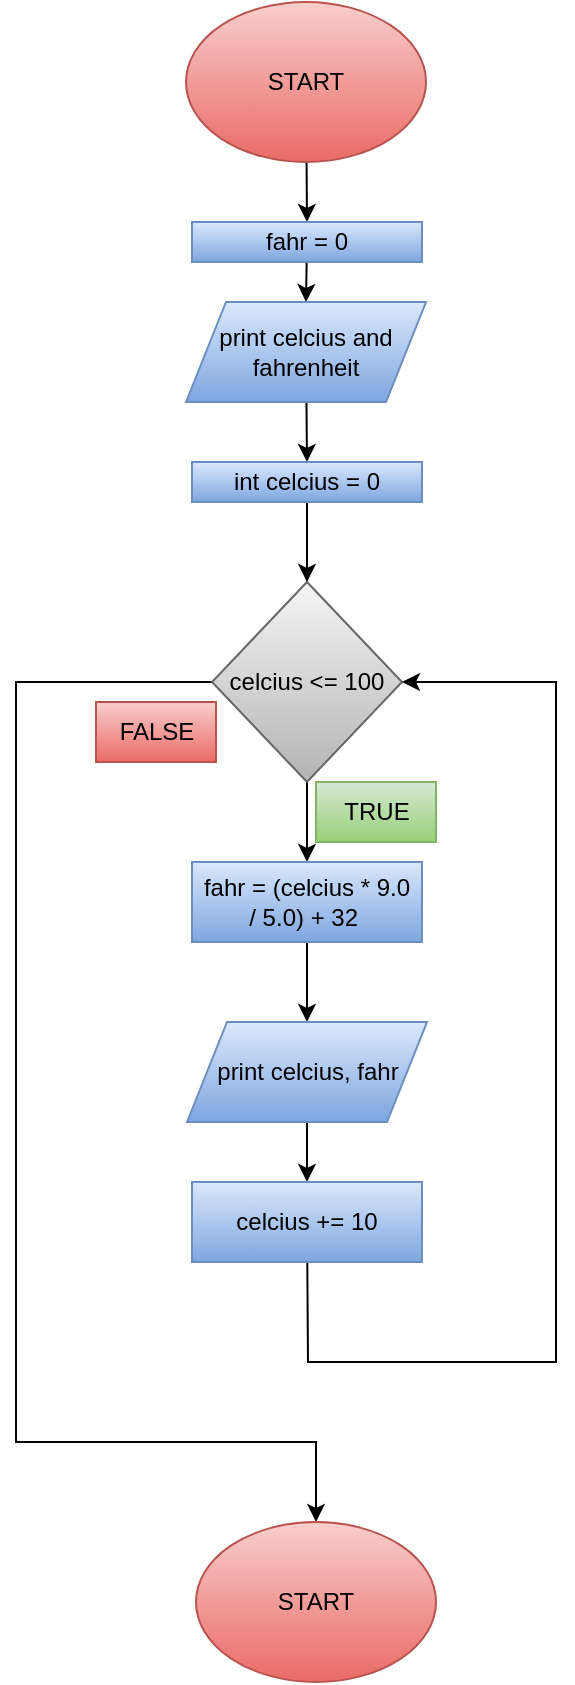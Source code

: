 <mxfile>
    <diagram id="-rIru1ThtsBLkICqNLMq" name="Page-1">
        <mxGraphModel dx="680" dy="827" grid="1" gridSize="10" guides="1" tooltips="1" connect="1" arrows="1" fold="1" page="1" pageScale="1" pageWidth="850" pageHeight="1100" math="0" shadow="0">
            <root>
                <mxCell id="0"/>
                <mxCell id="1" parent="0"/>
                <mxCell id="4" style="edgeStyle=none;html=1;entryX=0.5;entryY=0;entryDx=0;entryDy=0;" edge="1" parent="1" source="2" target="3">
                    <mxGeometry relative="1" as="geometry"/>
                </mxCell>
                <mxCell id="2" value="START" style="ellipse;whiteSpace=wrap;html=1;fillColor=#f8cecc;strokeColor=#b85450;gradientColor=#ea6b66;" vertex="1" parent="1">
                    <mxGeometry x="365" y="120" width="120" height="80" as="geometry"/>
                </mxCell>
                <mxCell id="6" style="edgeStyle=none;html=1;entryX=0.5;entryY=0;entryDx=0;entryDy=0;" edge="1" parent="1" source="3" target="5">
                    <mxGeometry relative="1" as="geometry"/>
                </mxCell>
                <mxCell id="3" value="fahr = 0" style="rounded=0;whiteSpace=wrap;html=1;fillColor=#dae8fc;strokeColor=#6c8ebf;gradientColor=#7ea6e0;" vertex="1" parent="1">
                    <mxGeometry x="368" y="230" width="115" height="20" as="geometry"/>
                </mxCell>
                <mxCell id="10" style="edgeStyle=none;html=1;entryX=0.5;entryY=0;entryDx=0;entryDy=0;" edge="1" parent="1" source="5" target="9">
                    <mxGeometry relative="1" as="geometry"/>
                </mxCell>
                <mxCell id="5" value="print celcius and fahrenheit" style="shape=parallelogram;perimeter=parallelogramPerimeter;whiteSpace=wrap;html=1;fixedSize=1;fillColor=#dae8fc;strokeColor=#6c8ebf;gradientColor=#7ea6e0;" vertex="1" parent="1">
                    <mxGeometry x="365" y="270" width="120" height="50" as="geometry"/>
                </mxCell>
                <mxCell id="13" style="edgeStyle=none;html=1;entryX=0.5;entryY=0;entryDx=0;entryDy=0;" edge="1" parent="1" source="7" target="12">
                    <mxGeometry relative="1" as="geometry"/>
                </mxCell>
                <mxCell id="20" style="edgeStyle=none;html=1;entryX=0.5;entryY=0;entryDx=0;entryDy=0;rounded=0;curved=0;" edge="1" parent="1" source="7" target="19">
                    <mxGeometry relative="1" as="geometry">
                        <Array as="points">
                            <mxPoint x="280" y="460"/>
                            <mxPoint x="280" y="670"/>
                            <mxPoint x="280" y="840"/>
                            <mxPoint x="430" y="840"/>
                        </Array>
                    </mxGeometry>
                </mxCell>
                <mxCell id="7" value="celcius &amp;lt;= 100" style="rhombus;whiteSpace=wrap;html=1;fillColor=#f5f5f5;gradientColor=#b3b3b3;strokeColor=#666666;" vertex="1" parent="1">
                    <mxGeometry x="378" y="410" width="95" height="100" as="geometry"/>
                </mxCell>
                <mxCell id="11" style="edgeStyle=none;html=1;entryX=0.5;entryY=0;entryDx=0;entryDy=0;" edge="1" parent="1" source="9" target="7">
                    <mxGeometry relative="1" as="geometry"/>
                </mxCell>
                <mxCell id="9" value="int celcius = 0" style="rounded=0;whiteSpace=wrap;html=1;fillColor=#dae8fc;strokeColor=#6c8ebf;gradientColor=#7ea6e0;" vertex="1" parent="1">
                    <mxGeometry x="368" y="350" width="115" height="20" as="geometry"/>
                </mxCell>
                <mxCell id="15" style="edgeStyle=none;html=1;entryX=0.5;entryY=0;entryDx=0;entryDy=0;" edge="1" parent="1" source="12" target="14">
                    <mxGeometry relative="1" as="geometry"/>
                </mxCell>
                <mxCell id="12" value="fahr = (celcius * 9.0&lt;div&gt;/ 5.0) + 32&amp;nbsp;&lt;/div&gt;" style="rounded=0;whiteSpace=wrap;html=1;fillColor=#dae8fc;strokeColor=#6c8ebf;gradientColor=#7ea6e0;" vertex="1" parent="1">
                    <mxGeometry x="368" y="550" width="115" height="40" as="geometry"/>
                </mxCell>
                <mxCell id="17" style="edgeStyle=none;html=1;entryX=0.5;entryY=0;entryDx=0;entryDy=0;" edge="1" parent="1" source="14" target="16">
                    <mxGeometry relative="1" as="geometry"/>
                </mxCell>
                <mxCell id="14" value="print celcius, fahr" style="shape=parallelogram;perimeter=parallelogramPerimeter;whiteSpace=wrap;html=1;fixedSize=1;fillColor=#dae8fc;strokeColor=#6c8ebf;gradientColor=#7ea6e0;" vertex="1" parent="1">
                    <mxGeometry x="365.5" y="630" width="120" height="50" as="geometry"/>
                </mxCell>
                <mxCell id="18" style="edgeStyle=none;html=1;entryX=1;entryY=0.5;entryDx=0;entryDy=0;rounded=0;curved=0;" edge="1" parent="1" source="16" target="7">
                    <mxGeometry relative="1" as="geometry">
                        <mxPoint x="425.5" y="800" as="targetPoint"/>
                        <Array as="points">
                            <mxPoint x="426" y="800"/>
                            <mxPoint x="550" y="800"/>
                            <mxPoint x="550" y="630"/>
                            <mxPoint x="550" y="460"/>
                        </Array>
                    </mxGeometry>
                </mxCell>
                <mxCell id="16" value="celcius += 10" style="rounded=0;whiteSpace=wrap;html=1;fillColor=#dae8fc;strokeColor=#6c8ebf;gradientColor=#7ea6e0;" vertex="1" parent="1">
                    <mxGeometry x="368" y="710" width="115" height="40" as="geometry"/>
                </mxCell>
                <mxCell id="19" value="START" style="ellipse;whiteSpace=wrap;html=1;fillColor=#f8cecc;strokeColor=#b85450;gradientColor=#ea6b66;" vertex="1" parent="1">
                    <mxGeometry x="370" y="880" width="120" height="80" as="geometry"/>
                </mxCell>
                <mxCell id="21" value="TRUE" style="text;html=1;align=center;verticalAlign=middle;resizable=0;points=[];autosize=1;strokeColor=#82b366;fillColor=#d5e8d4;gradientColor=#97d077;" vertex="1" parent="1">
                    <mxGeometry x="430" y="510" width="60" height="30" as="geometry"/>
                </mxCell>
                <mxCell id="22" value="FALSE" style="text;html=1;align=center;verticalAlign=middle;resizable=0;points=[];autosize=1;strokeColor=#b85450;fillColor=#f8cecc;gradientColor=#ea6b66;" vertex="1" parent="1">
                    <mxGeometry x="320" y="470" width="60" height="30" as="geometry"/>
                </mxCell>
            </root>
        </mxGraphModel>
    </diagram>
</mxfile>